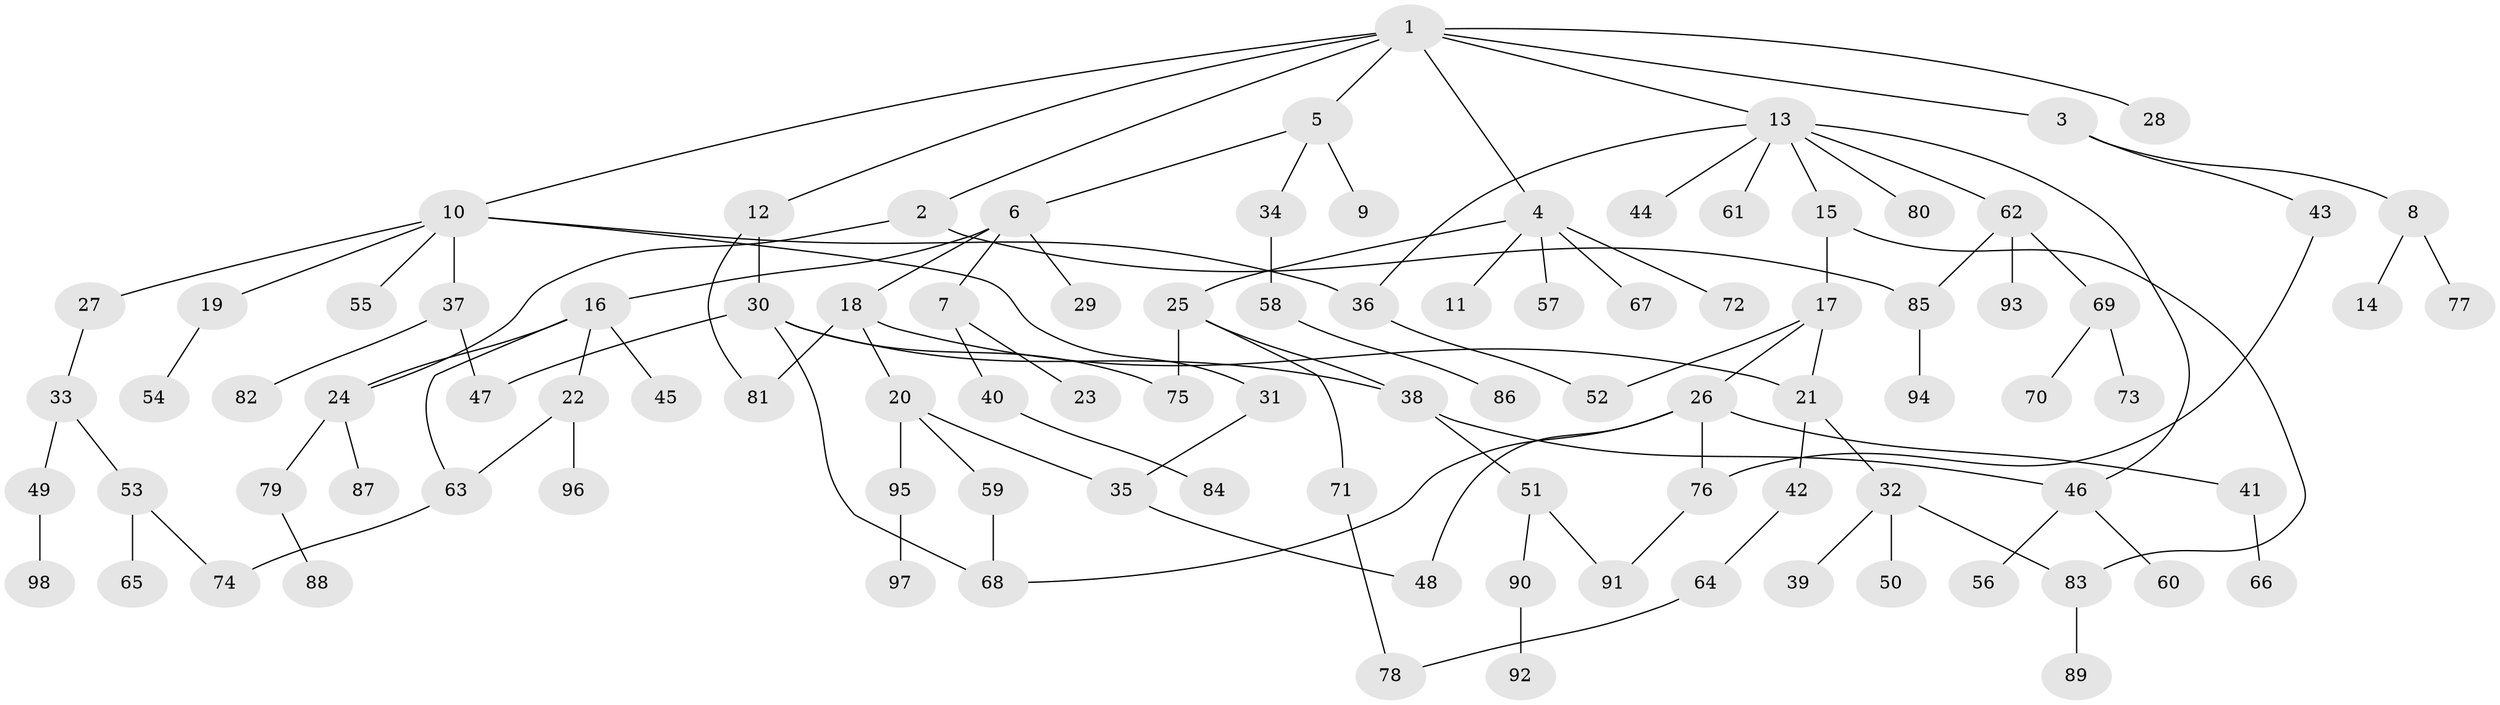 // Generated by graph-tools (version 1.1) at 2025/34/03/09/25 02:34:12]
// undirected, 98 vertices, 117 edges
graph export_dot {
graph [start="1"]
  node [color=gray90,style=filled];
  1;
  2;
  3;
  4;
  5;
  6;
  7;
  8;
  9;
  10;
  11;
  12;
  13;
  14;
  15;
  16;
  17;
  18;
  19;
  20;
  21;
  22;
  23;
  24;
  25;
  26;
  27;
  28;
  29;
  30;
  31;
  32;
  33;
  34;
  35;
  36;
  37;
  38;
  39;
  40;
  41;
  42;
  43;
  44;
  45;
  46;
  47;
  48;
  49;
  50;
  51;
  52;
  53;
  54;
  55;
  56;
  57;
  58;
  59;
  60;
  61;
  62;
  63;
  64;
  65;
  66;
  67;
  68;
  69;
  70;
  71;
  72;
  73;
  74;
  75;
  76;
  77;
  78;
  79;
  80;
  81;
  82;
  83;
  84;
  85;
  86;
  87;
  88;
  89;
  90;
  91;
  92;
  93;
  94;
  95;
  96;
  97;
  98;
  1 -- 2;
  1 -- 3;
  1 -- 4;
  1 -- 5;
  1 -- 10;
  1 -- 12;
  1 -- 13;
  1 -- 28;
  2 -- 85;
  2 -- 24;
  3 -- 8;
  3 -- 43;
  4 -- 11;
  4 -- 25;
  4 -- 57;
  4 -- 67;
  4 -- 72;
  5 -- 6;
  5 -- 9;
  5 -- 34;
  6 -- 7;
  6 -- 16;
  6 -- 18;
  6 -- 29;
  7 -- 23;
  7 -- 40;
  8 -- 14;
  8 -- 77;
  10 -- 19;
  10 -- 27;
  10 -- 31;
  10 -- 36;
  10 -- 37;
  10 -- 55;
  12 -- 30;
  12 -- 81;
  13 -- 15;
  13 -- 44;
  13 -- 46;
  13 -- 61;
  13 -- 62;
  13 -- 80;
  13 -- 36;
  15 -- 17;
  15 -- 83;
  16 -- 22;
  16 -- 24;
  16 -- 45;
  16 -- 63;
  17 -- 26;
  17 -- 52;
  17 -- 21;
  18 -- 20;
  18 -- 21;
  18 -- 81;
  19 -- 54;
  20 -- 35;
  20 -- 59;
  20 -- 95;
  21 -- 32;
  21 -- 42;
  22 -- 63;
  22 -- 96;
  24 -- 79;
  24 -- 87;
  25 -- 71;
  25 -- 75;
  25 -- 38;
  26 -- 41;
  26 -- 76;
  26 -- 48;
  26 -- 68;
  27 -- 33;
  30 -- 38;
  30 -- 47;
  30 -- 68;
  30 -- 75;
  31 -- 35;
  32 -- 39;
  32 -- 50;
  32 -- 83;
  33 -- 49;
  33 -- 53;
  34 -- 58;
  35 -- 48;
  36 -- 52;
  37 -- 82;
  37 -- 47;
  38 -- 51;
  38 -- 46;
  40 -- 84;
  41 -- 66;
  42 -- 64;
  43 -- 76;
  46 -- 56;
  46 -- 60;
  49 -- 98;
  51 -- 90;
  51 -- 91;
  53 -- 65;
  53 -- 74;
  58 -- 86;
  59 -- 68;
  62 -- 69;
  62 -- 93;
  62 -- 85;
  63 -- 74;
  64 -- 78;
  69 -- 70;
  69 -- 73;
  71 -- 78;
  76 -- 91;
  79 -- 88;
  83 -- 89;
  85 -- 94;
  90 -- 92;
  95 -- 97;
}
